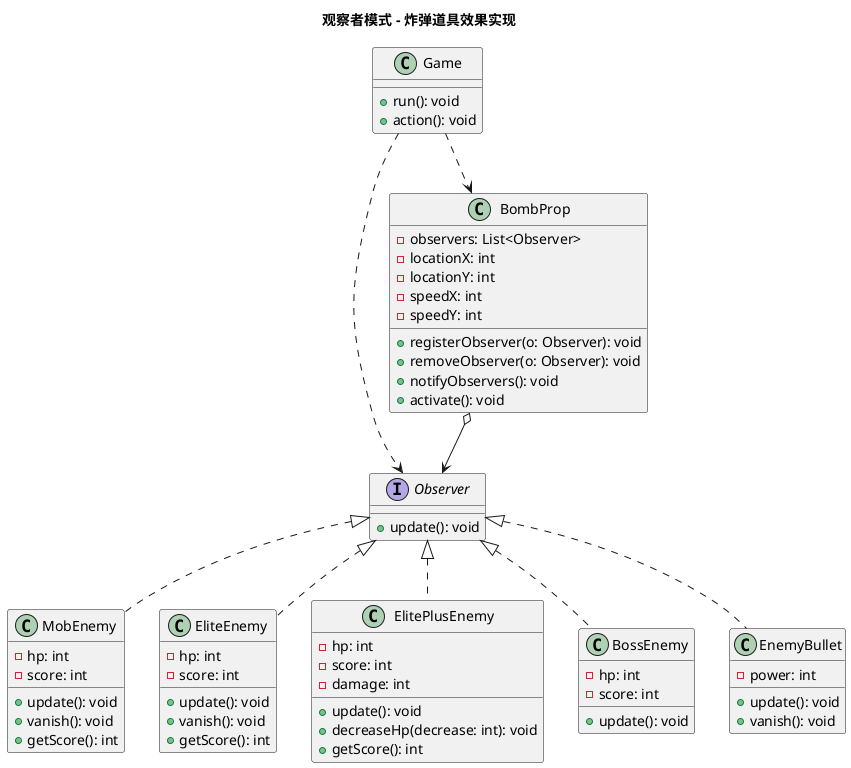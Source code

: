 @startuml ObserverPattern
'https://plantuml.com/class-diagram

title 观察者模式 - 炸弹道具效果实现

' 观察者接口
interface Observer {
    + update(): void
}

' 炸弹道具类（观察目标）
class BombProp {
    - observers: List<Observer>
    - locationX: int
    - locationY: int
    - speedX: int
    - speedY: int

    + registerObserver(o: Observer): void
    + removeObserver(o: Observer): void
    + notifyObservers(): void
    + activate(): void
}

' 具体观察者：普通敌机
class MobEnemy {
    - hp: int
    - score: int

    + update(): void
    + vanish(): void
    + getScore(): int
}

' 具体观察者：精英敌机
class EliteEnemy {
    - hp: int
    - score: int

    + update(): void
    + vanish(): void
    + getScore(): int
}

' 具体观察者：超级精英敌机
class ElitePlusEnemy {
    - hp: int
    - score: int
    - damage: int

    + update(): void
    + decreaseHp(decrease: int): void
    + getScore(): int
}

' 具体观察者：Boss敌机
class BossEnemy {
    - hp: int
    - score: int

    + update(): void
}

' 具体观察者：敌机子弹
class EnemyBullet {
    - power: int

    + update(): void
    + vanish(): void
}

' 客户端：游戏主逻辑
class Game {
    + run(): void
    + action(): void
}

' 实现关系
Observer <|.. MobEnemy
Observer <|.. EliteEnemy
Observer <|.. ElitePlusEnemy
Observer <|.. BossEnemy
Observer <|.. EnemyBullet

' 关联关系
BombProp o--> Observer
Game ..> BombProp
Game ..> Observer

@enduml
